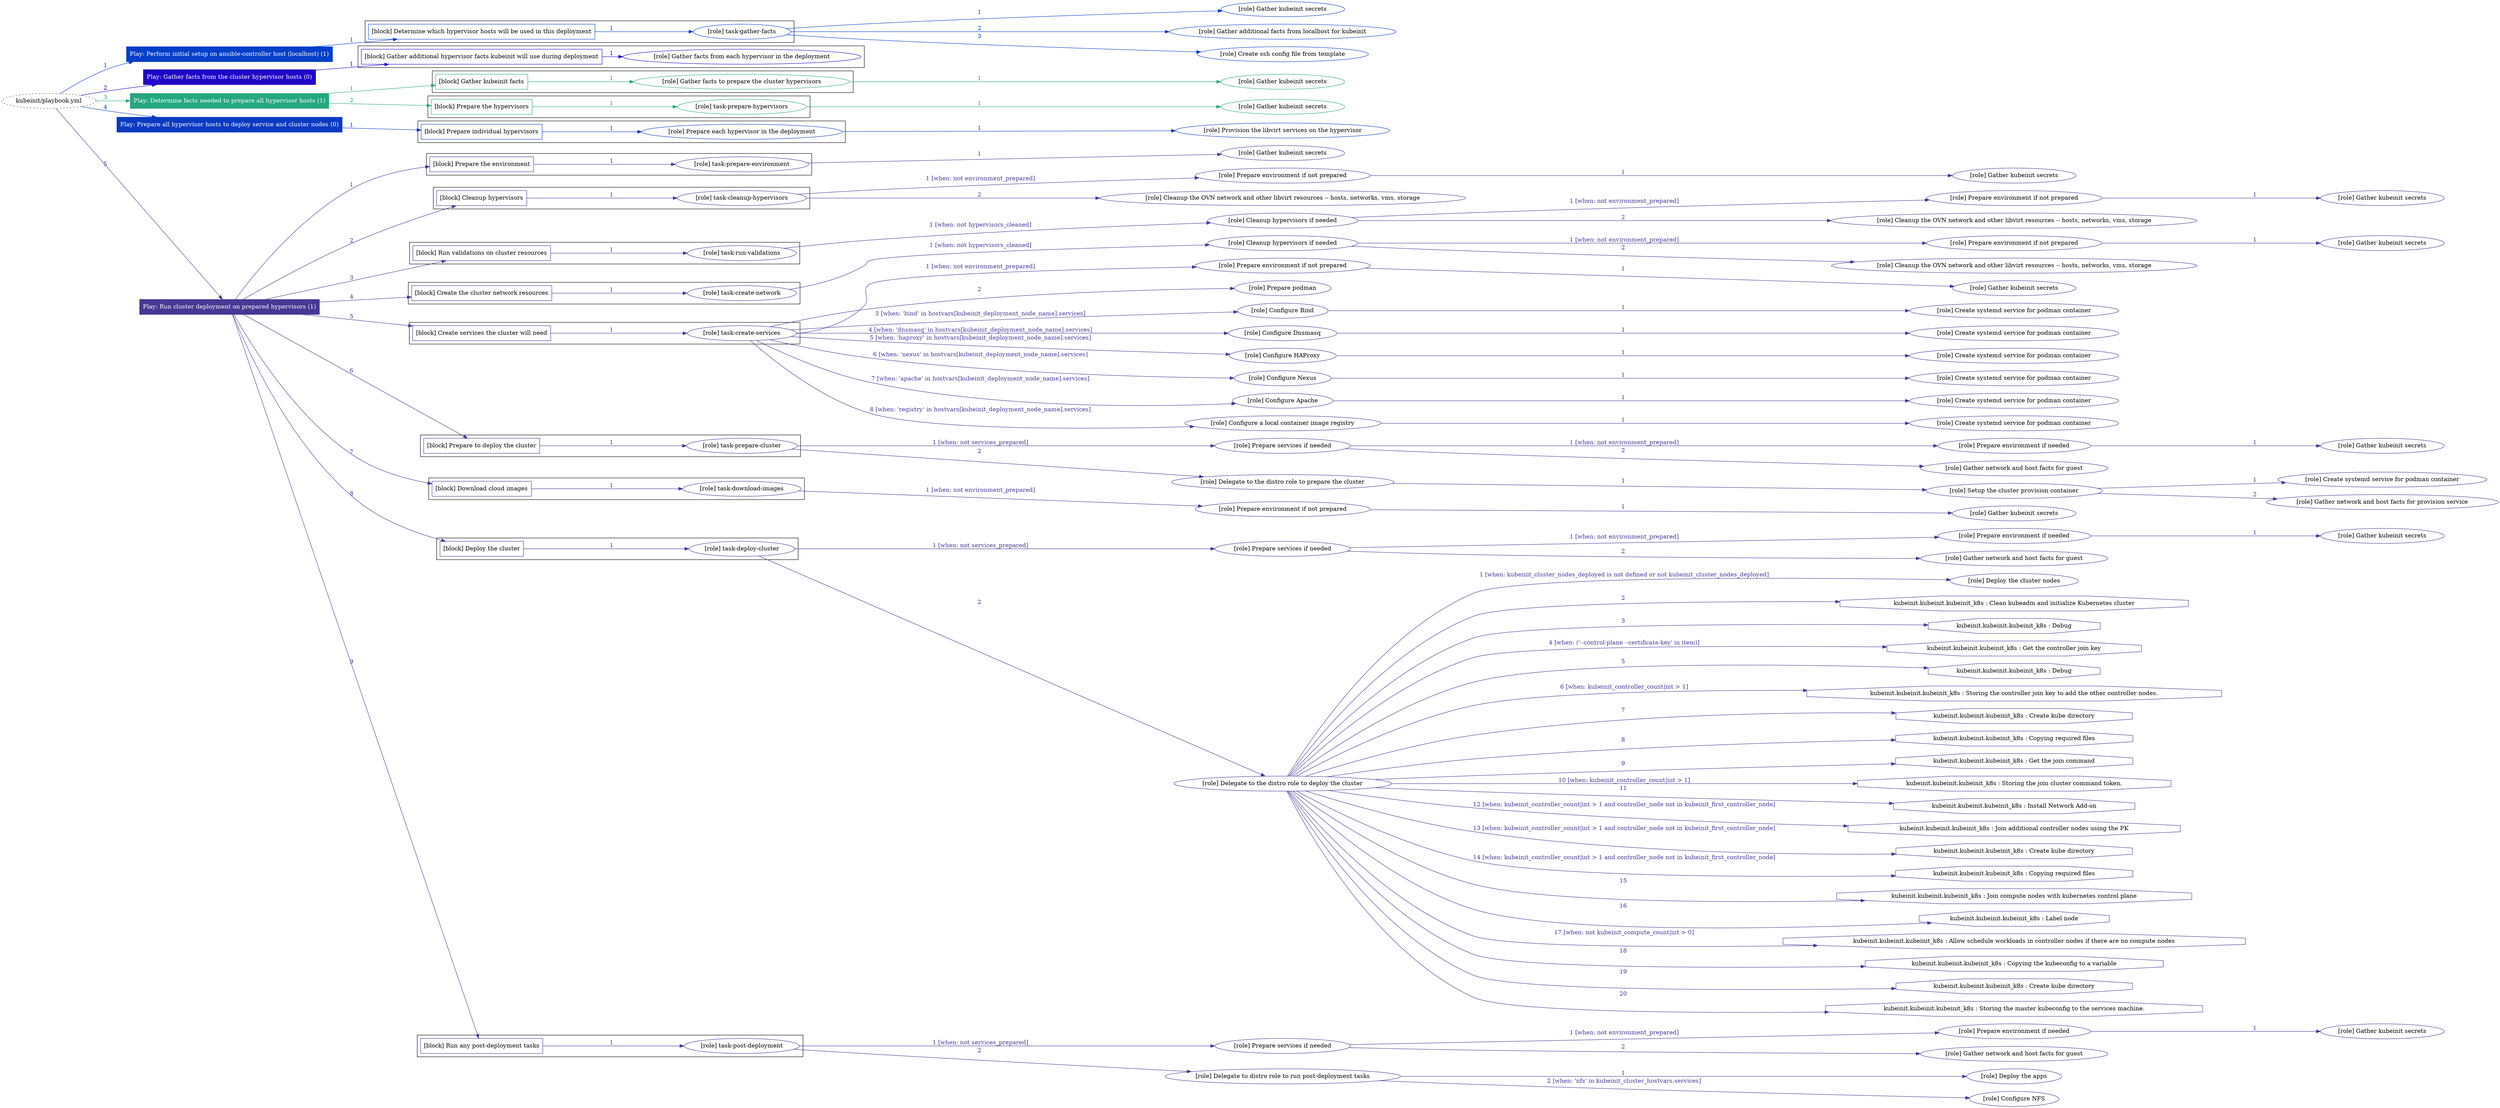 digraph {
	graph [concentrate=true ordering=in rankdir=LR ratio=fill]
	edge [esep=5 sep=10]
	"kubeinit/playbook.yml" [URL="/home/runner/work/kubeinit/kubeinit/kubeinit/playbook.yml" id=playbook_c1db45e7 style=dotted]
	play_a87fb5cf [label="Play: Perform initial setup on ansible-controller host (localhost) (1)" URL="/home/runner/work/kubeinit/kubeinit/kubeinit/playbook.yml" color="#033ec9" fontcolor="#ffffff" id=play_a87fb5cf shape=box style=filled tooltip=localhost]
	"kubeinit/playbook.yml" -> play_a87fb5cf [label="1 " color="#033ec9" fontcolor="#033ec9" id=edge_a6185d39 labeltooltip="1 " tooltip="1 "]
	subgraph "Gather kubeinit secrets" {
		role_87bdb677 [label="[role] Gather kubeinit secrets" URL="/home/runner/.ansible/collections/ansible_collections/kubeinit/kubeinit/roles/kubeinit_prepare/tasks/build_hypervisors_group.yml" color="#033ec9" id=role_87bdb677 tooltip="Gather kubeinit secrets"]
	}
	subgraph "Gather additional facts from localhost for kubeinit" {
		role_2703d6de [label="[role] Gather additional facts from localhost for kubeinit" URL="/home/runner/.ansible/collections/ansible_collections/kubeinit/kubeinit/roles/kubeinit_prepare/tasks/build_hypervisors_group.yml" color="#033ec9" id=role_2703d6de tooltip="Gather additional facts from localhost for kubeinit"]
	}
	subgraph "Create ssh config file from template" {
		role_210f8ee8 [label="[role] Create ssh config file from template" URL="/home/runner/.ansible/collections/ansible_collections/kubeinit/kubeinit/roles/kubeinit_prepare/tasks/build_hypervisors_group.yml" color="#033ec9" id=role_210f8ee8 tooltip="Create ssh config file from template"]
	}
	subgraph "task-gather-facts" {
		role_f357890b [label="[role] task-gather-facts" URL="/home/runner/work/kubeinit/kubeinit/kubeinit/playbook.yml" color="#033ec9" id=role_f357890b tooltip="task-gather-facts"]
		role_f357890b -> role_87bdb677 [label="1 " color="#033ec9" fontcolor="#033ec9" id=edge_02376840 labeltooltip="1 " tooltip="1 "]
		role_f357890b -> role_2703d6de [label="2 " color="#033ec9" fontcolor="#033ec9" id=edge_f94a021e labeltooltip="2 " tooltip="2 "]
		role_f357890b -> role_210f8ee8 [label="3 " color="#033ec9" fontcolor="#033ec9" id=edge_35a58dd9 labeltooltip="3 " tooltip="3 "]
	}
	subgraph "Play: Perform initial setup on ansible-controller host (localhost) (1)" {
		play_a87fb5cf -> block_2d068849 [label=1 color="#033ec9" fontcolor="#033ec9" id=edge_b43afd7b labeltooltip=1 tooltip=1]
		subgraph cluster_block_2d068849 {
			block_2d068849 [label="[block] Determine which hypervisor hosts will be used in this deployment" URL="/home/runner/work/kubeinit/kubeinit/kubeinit/playbook.yml" color="#033ec9" id=block_2d068849 labeltooltip="Determine which hypervisor hosts will be used in this deployment" shape=box tooltip="Determine which hypervisor hosts will be used in this deployment"]
			block_2d068849 -> role_f357890b [label="1 " color="#033ec9" fontcolor="#033ec9" id=edge_550908e9 labeltooltip="1 " tooltip="1 "]
		}
	}
	play_6f7b0774 [label="Play: Gather facts from the cluster hypervisor hosts (0)" URL="/home/runner/work/kubeinit/kubeinit/kubeinit/playbook.yml" color="#2004c8" fontcolor="#ffffff" id=play_6f7b0774 shape=box style=filled tooltip="Play: Gather facts from the cluster hypervisor hosts (0)"]
	"kubeinit/playbook.yml" -> play_6f7b0774 [label="2 " color="#2004c8" fontcolor="#2004c8" id=edge_2c324d37 labeltooltip="2 " tooltip="2 "]
	subgraph "Gather facts from each hypervisor in the deployment" {
		role_be376020 [label="[role] Gather facts from each hypervisor in the deployment" URL="/home/runner/work/kubeinit/kubeinit/kubeinit/playbook.yml" color="#2004c8" id=role_be376020 tooltip="Gather facts from each hypervisor in the deployment"]
	}
	subgraph "Play: Gather facts from the cluster hypervisor hosts (0)" {
		play_6f7b0774 -> block_8d70319f [label=1 color="#2004c8" fontcolor="#2004c8" id=edge_78c6f8e9 labeltooltip=1 tooltip=1]
		subgraph cluster_block_8d70319f {
			block_8d70319f [label="[block] Gather additional hypervisor facts kubeinit will use during deployment" URL="/home/runner/work/kubeinit/kubeinit/kubeinit/playbook.yml" color="#2004c8" id=block_8d70319f labeltooltip="Gather additional hypervisor facts kubeinit will use during deployment" shape=box tooltip="Gather additional hypervisor facts kubeinit will use during deployment"]
			block_8d70319f -> role_be376020 [label="1 " color="#2004c8" fontcolor="#2004c8" id=edge_8e757d24 labeltooltip="1 " tooltip="1 "]
		}
	}
	play_1123f98c [label="Play: Determine facts needed to prepare all hypervisor hosts (1)" URL="/home/runner/work/kubeinit/kubeinit/kubeinit/playbook.yml" color="#24a87d" fontcolor="#ffffff" id=play_1123f98c shape=box style=filled tooltip=localhost]
	"kubeinit/playbook.yml" -> play_1123f98c [label="3 " color="#24a87d" fontcolor="#24a87d" id=edge_80cd1e9d labeltooltip="3 " tooltip="3 "]
	subgraph "Gather kubeinit secrets" {
		role_f4c206ce [label="[role] Gather kubeinit secrets" URL="/home/runner/.ansible/collections/ansible_collections/kubeinit/kubeinit/roles/kubeinit_prepare/tasks/gather_kubeinit_facts.yml" color="#24a87d" id=role_f4c206ce tooltip="Gather kubeinit secrets"]
	}
	subgraph "Gather facts to prepare the cluster hypervisors" {
		role_36ac0b73 [label="[role] Gather facts to prepare the cluster hypervisors" URL="/home/runner/work/kubeinit/kubeinit/kubeinit/playbook.yml" color="#24a87d" id=role_36ac0b73 tooltip="Gather facts to prepare the cluster hypervisors"]
		role_36ac0b73 -> role_f4c206ce [label="1 " color="#24a87d" fontcolor="#24a87d" id=edge_2ec4d773 labeltooltip="1 " tooltip="1 "]
	}
	subgraph "Gather kubeinit secrets" {
		role_647d3b6f [label="[role] Gather kubeinit secrets" URL="/home/runner/.ansible/collections/ansible_collections/kubeinit/kubeinit/roles/kubeinit_prepare/tasks/gather_kubeinit_facts.yml" color="#24a87d" id=role_647d3b6f tooltip="Gather kubeinit secrets"]
	}
	subgraph "task-prepare-hypervisors" {
		role_c4466dad [label="[role] task-prepare-hypervisors" URL="/home/runner/work/kubeinit/kubeinit/kubeinit/playbook.yml" color="#24a87d" id=role_c4466dad tooltip="task-prepare-hypervisors"]
		role_c4466dad -> role_647d3b6f [label="1 " color="#24a87d" fontcolor="#24a87d" id=edge_453de480 labeltooltip="1 " tooltip="1 "]
	}
	subgraph "Play: Determine facts needed to prepare all hypervisor hosts (1)" {
		play_1123f98c -> block_828e2397 [label=1 color="#24a87d" fontcolor="#24a87d" id=edge_b977c5b7 labeltooltip=1 tooltip=1]
		subgraph cluster_block_828e2397 {
			block_828e2397 [label="[block] Gather kubeinit facts" URL="/home/runner/work/kubeinit/kubeinit/kubeinit/playbook.yml" color="#24a87d" id=block_828e2397 labeltooltip="Gather kubeinit facts" shape=box tooltip="Gather kubeinit facts"]
			block_828e2397 -> role_36ac0b73 [label="1 " color="#24a87d" fontcolor="#24a87d" id=edge_075d5387 labeltooltip="1 " tooltip="1 "]
		}
		play_1123f98c -> block_2416d4bb [label=2 color="#24a87d" fontcolor="#24a87d" id=edge_9fdb19b6 labeltooltip=2 tooltip=2]
		subgraph cluster_block_2416d4bb {
			block_2416d4bb [label="[block] Prepare the hypervisors" URL="/home/runner/work/kubeinit/kubeinit/kubeinit/playbook.yml" color="#24a87d" id=block_2416d4bb labeltooltip="Prepare the hypervisors" shape=box tooltip="Prepare the hypervisors"]
			block_2416d4bb -> role_c4466dad [label="1 " color="#24a87d" fontcolor="#24a87d" id=edge_5e629eed labeltooltip="1 " tooltip="1 "]
		}
	}
	play_77aa6750 [label="Play: Prepare all hypervisor hosts to deploy service and cluster nodes (0)" URL="/home/runner/work/kubeinit/kubeinit/kubeinit/playbook.yml" color="#0b3ac1" fontcolor="#ffffff" id=play_77aa6750 shape=box style=filled tooltip="Play: Prepare all hypervisor hosts to deploy service and cluster nodes (0)"]
	"kubeinit/playbook.yml" -> play_77aa6750 [label="4 " color="#0b3ac1" fontcolor="#0b3ac1" id=edge_a2af9e84 labeltooltip="4 " tooltip="4 "]
	subgraph "Provision the libvirt services on the hypervisor" {
		role_e1908fa6 [label="[role] Provision the libvirt services on the hypervisor" URL="/home/runner/.ansible/collections/ansible_collections/kubeinit/kubeinit/roles/kubeinit_prepare/tasks/prepare_hypervisor.yml" color="#0b3ac1" id=role_e1908fa6 tooltip="Provision the libvirt services on the hypervisor"]
	}
	subgraph "Prepare each hypervisor in the deployment" {
		role_6e8878a0 [label="[role] Prepare each hypervisor in the deployment" URL="/home/runner/work/kubeinit/kubeinit/kubeinit/playbook.yml" color="#0b3ac1" id=role_6e8878a0 tooltip="Prepare each hypervisor in the deployment"]
		role_6e8878a0 -> role_e1908fa6 [label="1 " color="#0b3ac1" fontcolor="#0b3ac1" id=edge_9e8aa399 labeltooltip="1 " tooltip="1 "]
	}
	subgraph "Play: Prepare all hypervisor hosts to deploy service and cluster nodes (0)" {
		play_77aa6750 -> block_4f745f2f [label=1 color="#0b3ac1" fontcolor="#0b3ac1" id=edge_1f781600 labeltooltip=1 tooltip=1]
		subgraph cluster_block_4f745f2f {
			block_4f745f2f [label="[block] Prepare individual hypervisors" URL="/home/runner/work/kubeinit/kubeinit/kubeinit/playbook.yml" color="#0b3ac1" id=block_4f745f2f labeltooltip="Prepare individual hypervisors" shape=box tooltip="Prepare individual hypervisors"]
			block_4f745f2f -> role_6e8878a0 [label="1 " color="#0b3ac1" fontcolor="#0b3ac1" id=edge_8ef2b322 labeltooltip="1 " tooltip="1 "]
		}
	}
	play_b4229fc4 [label="Play: Run cluster deployment on prepared hypervisors (1)" URL="/home/runner/work/kubeinit/kubeinit/kubeinit/playbook.yml" color="#463894" fontcolor="#ffffff" id=play_b4229fc4 shape=box style=filled tooltip=localhost]
	"kubeinit/playbook.yml" -> play_b4229fc4 [label="5 " color="#463894" fontcolor="#463894" id=edge_165e64b4 labeltooltip="5 " tooltip="5 "]
	subgraph "Gather kubeinit secrets" {
		role_42e3a10c [label="[role] Gather kubeinit secrets" URL="/home/runner/.ansible/collections/ansible_collections/kubeinit/kubeinit/roles/kubeinit_prepare/tasks/gather_kubeinit_facts.yml" color="#463894" id=role_42e3a10c tooltip="Gather kubeinit secrets"]
	}
	subgraph "task-prepare-environment" {
		role_83bd5d62 [label="[role] task-prepare-environment" URL="/home/runner/work/kubeinit/kubeinit/kubeinit/playbook.yml" color="#463894" id=role_83bd5d62 tooltip="task-prepare-environment"]
		role_83bd5d62 -> role_42e3a10c [label="1 " color="#463894" fontcolor="#463894" id=edge_3c646c30 labeltooltip="1 " tooltip="1 "]
	}
	subgraph "Gather kubeinit secrets" {
		role_14902146 [label="[role] Gather kubeinit secrets" URL="/home/runner/.ansible/collections/ansible_collections/kubeinit/kubeinit/roles/kubeinit_prepare/tasks/gather_kubeinit_facts.yml" color="#463894" id=role_14902146 tooltip="Gather kubeinit secrets"]
	}
	subgraph "Prepare environment if not prepared" {
		role_7a25ba59 [label="[role] Prepare environment if not prepared" URL="/home/runner/.ansible/collections/ansible_collections/kubeinit/kubeinit/roles/kubeinit_prepare/tasks/cleanup_hypervisors.yml" color="#463894" id=role_7a25ba59 tooltip="Prepare environment if not prepared"]
		role_7a25ba59 -> role_14902146 [label="1 " color="#463894" fontcolor="#463894" id=edge_71fc8360 labeltooltip="1 " tooltip="1 "]
	}
	subgraph "Cleanup the OVN network and other libvirt resources -- hosts, networks, vms, storage" {
		role_3b60cda5 [label="[role] Cleanup the OVN network and other libvirt resources -- hosts, networks, vms, storage" URL="/home/runner/.ansible/collections/ansible_collections/kubeinit/kubeinit/roles/kubeinit_prepare/tasks/cleanup_hypervisors.yml" color="#463894" id=role_3b60cda5 tooltip="Cleanup the OVN network and other libvirt resources -- hosts, networks, vms, storage"]
	}
	subgraph "task-cleanup-hypervisors" {
		role_d1fb2fa6 [label="[role] task-cleanup-hypervisors" URL="/home/runner/work/kubeinit/kubeinit/kubeinit/playbook.yml" color="#463894" id=role_d1fb2fa6 tooltip="task-cleanup-hypervisors"]
		role_d1fb2fa6 -> role_7a25ba59 [label="1 [when: not environment_prepared]" color="#463894" fontcolor="#463894" id=edge_de976543 labeltooltip="1 [when: not environment_prepared]" tooltip="1 [when: not environment_prepared]"]
		role_d1fb2fa6 -> role_3b60cda5 [label="2 " color="#463894" fontcolor="#463894" id=edge_5a058bed labeltooltip="2 " tooltip="2 "]
	}
	subgraph "Gather kubeinit secrets" {
		role_04dd0d33 [label="[role] Gather kubeinit secrets" URL="/home/runner/.ansible/collections/ansible_collections/kubeinit/kubeinit/roles/kubeinit_prepare/tasks/gather_kubeinit_facts.yml" color="#463894" id=role_04dd0d33 tooltip="Gather kubeinit secrets"]
	}
	subgraph "Prepare environment if not prepared" {
		role_2c83cb84 [label="[role] Prepare environment if not prepared" URL="/home/runner/.ansible/collections/ansible_collections/kubeinit/kubeinit/roles/kubeinit_prepare/tasks/cleanup_hypervisors.yml" color="#463894" id=role_2c83cb84 tooltip="Prepare environment if not prepared"]
		role_2c83cb84 -> role_04dd0d33 [label="1 " color="#463894" fontcolor="#463894" id=edge_6e591994 labeltooltip="1 " tooltip="1 "]
	}
	subgraph "Cleanup the OVN network and other libvirt resources -- hosts, networks, vms, storage" {
		role_401698b7 [label="[role] Cleanup the OVN network and other libvirt resources -- hosts, networks, vms, storage" URL="/home/runner/.ansible/collections/ansible_collections/kubeinit/kubeinit/roles/kubeinit_prepare/tasks/cleanup_hypervisors.yml" color="#463894" id=role_401698b7 tooltip="Cleanup the OVN network and other libvirt resources -- hosts, networks, vms, storage"]
	}
	subgraph "Cleanup hypervisors if needed" {
		role_c4b17b43 [label="[role] Cleanup hypervisors if needed" URL="/home/runner/.ansible/collections/ansible_collections/kubeinit/kubeinit/roles/kubeinit_validations/tasks/main.yml" color="#463894" id=role_c4b17b43 tooltip="Cleanup hypervisors if needed"]
		role_c4b17b43 -> role_2c83cb84 [label="1 [when: not environment_prepared]" color="#463894" fontcolor="#463894" id=edge_f2d463cf labeltooltip="1 [when: not environment_prepared]" tooltip="1 [when: not environment_prepared]"]
		role_c4b17b43 -> role_401698b7 [label="2 " color="#463894" fontcolor="#463894" id=edge_efa38ccf labeltooltip="2 " tooltip="2 "]
	}
	subgraph "task-run-validations" {
		role_20221033 [label="[role] task-run-validations" URL="/home/runner/work/kubeinit/kubeinit/kubeinit/playbook.yml" color="#463894" id=role_20221033 tooltip="task-run-validations"]
		role_20221033 -> role_c4b17b43 [label="1 [when: not hypervisors_cleaned]" color="#463894" fontcolor="#463894" id=edge_20798555 labeltooltip="1 [when: not hypervisors_cleaned]" tooltip="1 [when: not hypervisors_cleaned]"]
	}
	subgraph "Gather kubeinit secrets" {
		role_63db3405 [label="[role] Gather kubeinit secrets" URL="/home/runner/.ansible/collections/ansible_collections/kubeinit/kubeinit/roles/kubeinit_prepare/tasks/gather_kubeinit_facts.yml" color="#463894" id=role_63db3405 tooltip="Gather kubeinit secrets"]
	}
	subgraph "Prepare environment if not prepared" {
		role_5ccb8afc [label="[role] Prepare environment if not prepared" URL="/home/runner/.ansible/collections/ansible_collections/kubeinit/kubeinit/roles/kubeinit_prepare/tasks/cleanup_hypervisors.yml" color="#463894" id=role_5ccb8afc tooltip="Prepare environment if not prepared"]
		role_5ccb8afc -> role_63db3405 [label="1 " color="#463894" fontcolor="#463894" id=edge_6feba162 labeltooltip="1 " tooltip="1 "]
	}
	subgraph "Cleanup the OVN network and other libvirt resources -- hosts, networks, vms, storage" {
		role_fad5295f [label="[role] Cleanup the OVN network and other libvirt resources -- hosts, networks, vms, storage" URL="/home/runner/.ansible/collections/ansible_collections/kubeinit/kubeinit/roles/kubeinit_prepare/tasks/cleanup_hypervisors.yml" color="#463894" id=role_fad5295f tooltip="Cleanup the OVN network and other libvirt resources -- hosts, networks, vms, storage"]
	}
	subgraph "Cleanup hypervisors if needed" {
		role_0d9072fe [label="[role] Cleanup hypervisors if needed" URL="/home/runner/.ansible/collections/ansible_collections/kubeinit/kubeinit/roles/kubeinit_libvirt/tasks/create_network.yml" color="#463894" id=role_0d9072fe tooltip="Cleanup hypervisors if needed"]
		role_0d9072fe -> role_5ccb8afc [label="1 [when: not environment_prepared]" color="#463894" fontcolor="#463894" id=edge_b79e3c49 labeltooltip="1 [when: not environment_prepared]" tooltip="1 [when: not environment_prepared]"]
		role_0d9072fe -> role_fad5295f [label="2 " color="#463894" fontcolor="#463894" id=edge_49bb7121 labeltooltip="2 " tooltip="2 "]
	}
	subgraph "task-create-network" {
		role_72e27db1 [label="[role] task-create-network" URL="/home/runner/work/kubeinit/kubeinit/kubeinit/playbook.yml" color="#463894" id=role_72e27db1 tooltip="task-create-network"]
		role_72e27db1 -> role_0d9072fe [label="1 [when: not hypervisors_cleaned]" color="#463894" fontcolor="#463894" id=edge_b6306ff9 labeltooltip="1 [when: not hypervisors_cleaned]" tooltip="1 [when: not hypervisors_cleaned]"]
	}
	subgraph "Gather kubeinit secrets" {
		role_29bfc962 [label="[role] Gather kubeinit secrets" URL="/home/runner/.ansible/collections/ansible_collections/kubeinit/kubeinit/roles/kubeinit_prepare/tasks/gather_kubeinit_facts.yml" color="#463894" id=role_29bfc962 tooltip="Gather kubeinit secrets"]
	}
	subgraph "Prepare environment if not prepared" {
		role_1da0fc01 [label="[role] Prepare environment if not prepared" URL="/home/runner/.ansible/collections/ansible_collections/kubeinit/kubeinit/roles/kubeinit_services/tasks/main.yml" color="#463894" id=role_1da0fc01 tooltip="Prepare environment if not prepared"]
		role_1da0fc01 -> role_29bfc962 [label="1 " color="#463894" fontcolor="#463894" id=edge_806b5fd3 labeltooltip="1 " tooltip="1 "]
	}
	subgraph "Prepare podman" {
		role_a6a155e9 [label="[role] Prepare podman" URL="/home/runner/.ansible/collections/ansible_collections/kubeinit/kubeinit/roles/kubeinit_services/tasks/00_create_service_pod.yml" color="#463894" id=role_a6a155e9 tooltip="Prepare podman"]
	}
	subgraph "Create systemd service for podman container" {
		role_682f226f [label="[role] Create systemd service for podman container" URL="/home/runner/.ansible/collections/ansible_collections/kubeinit/kubeinit/roles/kubeinit_bind/tasks/main.yml" color="#463894" id=role_682f226f tooltip="Create systemd service for podman container"]
	}
	subgraph "Configure Bind" {
		role_82613422 [label="[role] Configure Bind" URL="/home/runner/.ansible/collections/ansible_collections/kubeinit/kubeinit/roles/kubeinit_services/tasks/start_services_containers.yml" color="#463894" id=role_82613422 tooltip="Configure Bind"]
		role_82613422 -> role_682f226f [label="1 " color="#463894" fontcolor="#463894" id=edge_279c9102 labeltooltip="1 " tooltip="1 "]
	}
	subgraph "Create systemd service for podman container" {
		role_2768bbdb [label="[role] Create systemd service for podman container" URL="/home/runner/.ansible/collections/ansible_collections/kubeinit/kubeinit/roles/kubeinit_dnsmasq/tasks/main.yml" color="#463894" id=role_2768bbdb tooltip="Create systemd service for podman container"]
	}
	subgraph "Configure Dnsmasq" {
		role_aa0881a5 [label="[role] Configure Dnsmasq" URL="/home/runner/.ansible/collections/ansible_collections/kubeinit/kubeinit/roles/kubeinit_services/tasks/start_services_containers.yml" color="#463894" id=role_aa0881a5 tooltip="Configure Dnsmasq"]
		role_aa0881a5 -> role_2768bbdb [label="1 " color="#463894" fontcolor="#463894" id=edge_3edee13b labeltooltip="1 " tooltip="1 "]
	}
	subgraph "Create systemd service for podman container" {
		role_550f0768 [label="[role] Create systemd service for podman container" URL="/home/runner/.ansible/collections/ansible_collections/kubeinit/kubeinit/roles/kubeinit_haproxy/tasks/main.yml" color="#463894" id=role_550f0768 tooltip="Create systemd service for podman container"]
	}
	subgraph "Configure HAProxy" {
		role_4500777a [label="[role] Configure HAProxy" URL="/home/runner/.ansible/collections/ansible_collections/kubeinit/kubeinit/roles/kubeinit_services/tasks/start_services_containers.yml" color="#463894" id=role_4500777a tooltip="Configure HAProxy"]
		role_4500777a -> role_550f0768 [label="1 " color="#463894" fontcolor="#463894" id=edge_89c61e24 labeltooltip="1 " tooltip="1 "]
	}
	subgraph "Create systemd service for podman container" {
		role_d40ccf30 [label="[role] Create systemd service for podman container" URL="/home/runner/.ansible/collections/ansible_collections/kubeinit/kubeinit/roles/kubeinit_nexus/tasks/main.yml" color="#463894" id=role_d40ccf30 tooltip="Create systemd service for podman container"]
	}
	subgraph "Configure Nexus" {
		role_f56d34f9 [label="[role] Configure Nexus" URL="/home/runner/.ansible/collections/ansible_collections/kubeinit/kubeinit/roles/kubeinit_services/tasks/start_services_containers.yml" color="#463894" id=role_f56d34f9 tooltip="Configure Nexus"]
		role_f56d34f9 -> role_d40ccf30 [label="1 " color="#463894" fontcolor="#463894" id=edge_05197abb labeltooltip="1 " tooltip="1 "]
	}
	subgraph "Create systemd service for podman container" {
		role_7364a507 [label="[role] Create systemd service for podman container" URL="/home/runner/.ansible/collections/ansible_collections/kubeinit/kubeinit/roles/kubeinit_apache/tasks/main.yml" color="#463894" id=role_7364a507 tooltip="Create systemd service for podman container"]
	}
	subgraph "Configure Apache" {
		role_01848d57 [label="[role] Configure Apache" URL="/home/runner/.ansible/collections/ansible_collections/kubeinit/kubeinit/roles/kubeinit_services/tasks/start_services_containers.yml" color="#463894" id=role_01848d57 tooltip="Configure Apache"]
		role_01848d57 -> role_7364a507 [label="1 " color="#463894" fontcolor="#463894" id=edge_fcc960e2 labeltooltip="1 " tooltip="1 "]
	}
	subgraph "Create systemd service for podman container" {
		role_3ce42c89 [label="[role] Create systemd service for podman container" URL="/home/runner/.ansible/collections/ansible_collections/kubeinit/kubeinit/roles/kubeinit_registry/tasks/main.yml" color="#463894" id=role_3ce42c89 tooltip="Create systemd service for podman container"]
	}
	subgraph "Configure a local container image registry" {
		role_4fa9013f [label="[role] Configure a local container image registry" URL="/home/runner/.ansible/collections/ansible_collections/kubeinit/kubeinit/roles/kubeinit_services/tasks/start_services_containers.yml" color="#463894" id=role_4fa9013f tooltip="Configure a local container image registry"]
		role_4fa9013f -> role_3ce42c89 [label="1 " color="#463894" fontcolor="#463894" id=edge_6bb45ae6 labeltooltip="1 " tooltip="1 "]
	}
	subgraph "task-create-services" {
		role_80c564ba [label="[role] task-create-services" URL="/home/runner/work/kubeinit/kubeinit/kubeinit/playbook.yml" color="#463894" id=role_80c564ba tooltip="task-create-services"]
		role_80c564ba -> role_1da0fc01 [label="1 [when: not environment_prepared]" color="#463894" fontcolor="#463894" id=edge_d2bdab00 labeltooltip="1 [when: not environment_prepared]" tooltip="1 [when: not environment_prepared]"]
		role_80c564ba -> role_a6a155e9 [label="2 " color="#463894" fontcolor="#463894" id=edge_2d0711d9 labeltooltip="2 " tooltip="2 "]
		role_80c564ba -> role_82613422 [label="3 [when: 'bind' in hostvars[kubeinit_deployment_node_name].services]" color="#463894" fontcolor="#463894" id=edge_1986ee7f labeltooltip="3 [when: 'bind' in hostvars[kubeinit_deployment_node_name].services]" tooltip="3 [when: 'bind' in hostvars[kubeinit_deployment_node_name].services]"]
		role_80c564ba -> role_aa0881a5 [label="4 [when: 'dnsmasq' in hostvars[kubeinit_deployment_node_name].services]" color="#463894" fontcolor="#463894" id=edge_16f018e2 labeltooltip="4 [when: 'dnsmasq' in hostvars[kubeinit_deployment_node_name].services]" tooltip="4 [when: 'dnsmasq' in hostvars[kubeinit_deployment_node_name].services]"]
		role_80c564ba -> role_4500777a [label="5 [when: 'haproxy' in hostvars[kubeinit_deployment_node_name].services]" color="#463894" fontcolor="#463894" id=edge_ea538c22 labeltooltip="5 [when: 'haproxy' in hostvars[kubeinit_deployment_node_name].services]" tooltip="5 [when: 'haproxy' in hostvars[kubeinit_deployment_node_name].services]"]
		role_80c564ba -> role_f56d34f9 [label="6 [when: 'nexus' in hostvars[kubeinit_deployment_node_name].services]" color="#463894" fontcolor="#463894" id=edge_43af80a8 labeltooltip="6 [when: 'nexus' in hostvars[kubeinit_deployment_node_name].services]" tooltip="6 [when: 'nexus' in hostvars[kubeinit_deployment_node_name].services]"]
		role_80c564ba -> role_01848d57 [label="7 [when: 'apache' in hostvars[kubeinit_deployment_node_name].services]" color="#463894" fontcolor="#463894" id=edge_4625fafb labeltooltip="7 [when: 'apache' in hostvars[kubeinit_deployment_node_name].services]" tooltip="7 [when: 'apache' in hostvars[kubeinit_deployment_node_name].services]"]
		role_80c564ba -> role_4fa9013f [label="8 [when: 'registry' in hostvars[kubeinit_deployment_node_name].services]" color="#463894" fontcolor="#463894" id=edge_3359c90c labeltooltip="8 [when: 'registry' in hostvars[kubeinit_deployment_node_name].services]" tooltip="8 [when: 'registry' in hostvars[kubeinit_deployment_node_name].services]"]
	}
	subgraph "Gather kubeinit secrets" {
		role_b6c198f4 [label="[role] Gather kubeinit secrets" URL="/home/runner/.ansible/collections/ansible_collections/kubeinit/kubeinit/roles/kubeinit_prepare/tasks/gather_kubeinit_facts.yml" color="#463894" id=role_b6c198f4 tooltip="Gather kubeinit secrets"]
	}
	subgraph "Prepare environment if needed" {
		role_64293ddc [label="[role] Prepare environment if needed" URL="/home/runner/.ansible/collections/ansible_collections/kubeinit/kubeinit/roles/kubeinit_services/tasks/prepare_services.yml" color="#463894" id=role_64293ddc tooltip="Prepare environment if needed"]
		role_64293ddc -> role_b6c198f4 [label="1 " color="#463894" fontcolor="#463894" id=edge_cfdf258a labeltooltip="1 " tooltip="1 "]
	}
	subgraph "Gather network and host facts for guest" {
		role_c0600a58 [label="[role] Gather network and host facts for guest" URL="/home/runner/.ansible/collections/ansible_collections/kubeinit/kubeinit/roles/kubeinit_services/tasks/prepare_services.yml" color="#463894" id=role_c0600a58 tooltip="Gather network and host facts for guest"]
	}
	subgraph "Prepare services if needed" {
		role_d513aba4 [label="[role] Prepare services if needed" URL="/home/runner/.ansible/collections/ansible_collections/kubeinit/kubeinit/roles/kubeinit_prepare/tasks/prepare_cluster.yml" color="#463894" id=role_d513aba4 tooltip="Prepare services if needed"]
		role_d513aba4 -> role_64293ddc [label="1 [when: not environment_prepared]" color="#463894" fontcolor="#463894" id=edge_6d3bf59c labeltooltip="1 [when: not environment_prepared]" tooltip="1 [when: not environment_prepared]"]
		role_d513aba4 -> role_c0600a58 [label="2 " color="#463894" fontcolor="#463894" id=edge_cb8acdf9 labeltooltip="2 " tooltip="2 "]
	}
	subgraph "Create systemd service for podman container" {
		role_0c1d36a1 [label="[role] Create systemd service for podman container" URL="/home/runner/.ansible/collections/ansible_collections/kubeinit/kubeinit/roles/kubeinit_services/tasks/create_provision_container.yml" color="#463894" id=role_0c1d36a1 tooltip="Create systemd service for podman container"]
	}
	subgraph "Gather network and host facts for provision service" {
		role_d0fa9bc4 [label="[role] Gather network and host facts for provision service" URL="/home/runner/.ansible/collections/ansible_collections/kubeinit/kubeinit/roles/kubeinit_services/tasks/create_provision_container.yml" color="#463894" id=role_d0fa9bc4 tooltip="Gather network and host facts for provision service"]
	}
	subgraph "Setup the cluster provision container" {
		role_b9220a9d [label="[role] Setup the cluster provision container" URL="/home/runner/.ansible/collections/ansible_collections/kubeinit/kubeinit/roles/kubeinit_k8s/tasks/prepare_cluster.yml" color="#463894" id=role_b9220a9d tooltip="Setup the cluster provision container"]
		role_b9220a9d -> role_0c1d36a1 [label="1 " color="#463894" fontcolor="#463894" id=edge_4d2d02ec labeltooltip="1 " tooltip="1 "]
		role_b9220a9d -> role_d0fa9bc4 [label="2 " color="#463894" fontcolor="#463894" id=edge_da4703d9 labeltooltip="2 " tooltip="2 "]
	}
	subgraph "Delegate to the distro role to prepare the cluster" {
		role_da1fae7f [label="[role] Delegate to the distro role to prepare the cluster" URL="/home/runner/.ansible/collections/ansible_collections/kubeinit/kubeinit/roles/kubeinit_prepare/tasks/prepare_cluster.yml" color="#463894" id=role_da1fae7f tooltip="Delegate to the distro role to prepare the cluster"]
		role_da1fae7f -> role_b9220a9d [label="1 " color="#463894" fontcolor="#463894" id=edge_dccf4a6f labeltooltip="1 " tooltip="1 "]
	}
	subgraph "task-prepare-cluster" {
		role_e67900b1 [label="[role] task-prepare-cluster" URL="/home/runner/work/kubeinit/kubeinit/kubeinit/playbook.yml" color="#463894" id=role_e67900b1 tooltip="task-prepare-cluster"]
		role_e67900b1 -> role_d513aba4 [label="1 [when: not services_prepared]" color="#463894" fontcolor="#463894" id=edge_96165382 labeltooltip="1 [when: not services_prepared]" tooltip="1 [when: not services_prepared]"]
		role_e67900b1 -> role_da1fae7f [label="2 " color="#463894" fontcolor="#463894" id=edge_74a3624b labeltooltip="2 " tooltip="2 "]
	}
	subgraph "Gather kubeinit secrets" {
		role_66573b28 [label="[role] Gather kubeinit secrets" URL="/home/runner/.ansible/collections/ansible_collections/kubeinit/kubeinit/roles/kubeinit_prepare/tasks/gather_kubeinit_facts.yml" color="#463894" id=role_66573b28 tooltip="Gather kubeinit secrets"]
	}
	subgraph "Prepare environment if not prepared" {
		role_012b212c [label="[role] Prepare environment if not prepared" URL="/home/runner/.ansible/collections/ansible_collections/kubeinit/kubeinit/roles/kubeinit_libvirt/tasks/download_cloud_images.yml" color="#463894" id=role_012b212c tooltip="Prepare environment if not prepared"]
		role_012b212c -> role_66573b28 [label="1 " color="#463894" fontcolor="#463894" id=edge_e2a5d042 labeltooltip="1 " tooltip="1 "]
	}
	subgraph "task-download-images" {
		role_91ce3823 [label="[role] task-download-images" URL="/home/runner/work/kubeinit/kubeinit/kubeinit/playbook.yml" color="#463894" id=role_91ce3823 tooltip="task-download-images"]
		role_91ce3823 -> role_012b212c [label="1 [when: not environment_prepared]" color="#463894" fontcolor="#463894" id=edge_7220b6bd labeltooltip="1 [when: not environment_prepared]" tooltip="1 [when: not environment_prepared]"]
	}
	subgraph "Gather kubeinit secrets" {
		role_6e9e1933 [label="[role] Gather kubeinit secrets" URL="/home/runner/.ansible/collections/ansible_collections/kubeinit/kubeinit/roles/kubeinit_prepare/tasks/gather_kubeinit_facts.yml" color="#463894" id=role_6e9e1933 tooltip="Gather kubeinit secrets"]
	}
	subgraph "Prepare environment if needed" {
		role_3e702a2b [label="[role] Prepare environment if needed" URL="/home/runner/.ansible/collections/ansible_collections/kubeinit/kubeinit/roles/kubeinit_services/tasks/prepare_services.yml" color="#463894" id=role_3e702a2b tooltip="Prepare environment if needed"]
		role_3e702a2b -> role_6e9e1933 [label="1 " color="#463894" fontcolor="#463894" id=edge_6da0327b labeltooltip="1 " tooltip="1 "]
	}
	subgraph "Gather network and host facts for guest" {
		role_d252d9d8 [label="[role] Gather network and host facts for guest" URL="/home/runner/.ansible/collections/ansible_collections/kubeinit/kubeinit/roles/kubeinit_services/tasks/prepare_services.yml" color="#463894" id=role_d252d9d8 tooltip="Gather network and host facts for guest"]
	}
	subgraph "Prepare services if needed" {
		role_c6ffdda8 [label="[role] Prepare services if needed" URL="/home/runner/.ansible/collections/ansible_collections/kubeinit/kubeinit/roles/kubeinit_prepare/tasks/deploy_cluster.yml" color="#463894" id=role_c6ffdda8 tooltip="Prepare services if needed"]
		role_c6ffdda8 -> role_3e702a2b [label="1 [when: not environment_prepared]" color="#463894" fontcolor="#463894" id=edge_51b9900c labeltooltip="1 [when: not environment_prepared]" tooltip="1 [when: not environment_prepared]"]
		role_c6ffdda8 -> role_d252d9d8 [label="2 " color="#463894" fontcolor="#463894" id=edge_ed95bb9b labeltooltip="2 " tooltip="2 "]
	}
	subgraph "Deploy the cluster nodes" {
		role_7295a605 [label="[role] Deploy the cluster nodes" URL="/home/runner/.ansible/collections/ansible_collections/kubeinit/kubeinit/roles/kubeinit_k8s/tasks/main.yml" color="#463894" id=role_7295a605 tooltip="Deploy the cluster nodes"]
	}
	subgraph "Delegate to the distro role to deploy the cluster" {
		role_14523a61 [label="[role] Delegate to the distro role to deploy the cluster" URL="/home/runner/.ansible/collections/ansible_collections/kubeinit/kubeinit/roles/kubeinit_prepare/tasks/deploy_cluster.yml" color="#463894" id=role_14523a61 tooltip="Delegate to the distro role to deploy the cluster"]
		role_14523a61 -> role_7295a605 [label="1 [when: kubeinit_cluster_nodes_deployed is not defined or not kubeinit_cluster_nodes_deployed]" color="#463894" fontcolor="#463894" id=edge_98f02b81 labeltooltip="1 [when: kubeinit_cluster_nodes_deployed is not defined or not kubeinit_cluster_nodes_deployed]" tooltip="1 [when: kubeinit_cluster_nodes_deployed is not defined or not kubeinit_cluster_nodes_deployed]"]
		task_b52eadef [label="kubeinit.kubeinit.kubeinit_k8s : Clean kubeadm and initialize Kubernetes cluster" URL="/home/runner/.ansible/collections/ansible_collections/kubeinit/kubeinit/roles/kubeinit_k8s/tasks/main.yml" color="#463894" id=task_b52eadef shape=octagon tooltip="kubeinit.kubeinit.kubeinit_k8s : Clean kubeadm and initialize Kubernetes cluster"]
		role_14523a61 -> task_b52eadef [label="2 " color="#463894" fontcolor="#463894" id=edge_8c6de20d labeltooltip="2 " tooltip="2 "]
		task_489288e7 [label="kubeinit.kubeinit.kubeinit_k8s : Debug" URL="/home/runner/.ansible/collections/ansible_collections/kubeinit/kubeinit/roles/kubeinit_k8s/tasks/main.yml" color="#463894" id=task_489288e7 shape=octagon tooltip="kubeinit.kubeinit.kubeinit_k8s : Debug"]
		role_14523a61 -> task_489288e7 [label="3 " color="#463894" fontcolor="#463894" id=edge_1beff23a labeltooltip="3 " tooltip="3 "]
		task_a054351b [label="kubeinit.kubeinit.kubeinit_k8s : Get the controller join key" URL="/home/runner/.ansible/collections/ansible_collections/kubeinit/kubeinit/roles/kubeinit_k8s/tasks/main.yml" color="#463894" id=task_a054351b shape=octagon tooltip="kubeinit.kubeinit.kubeinit_k8s : Get the controller join key"]
		role_14523a61 -> task_a054351b [label="4 [when: ('--control-plane --certificate-key' in item)]" color="#463894" fontcolor="#463894" id=edge_dc43933b labeltooltip="4 [when: ('--control-plane --certificate-key' in item)]" tooltip="4 [when: ('--control-plane --certificate-key' in item)]"]
		task_82e1d8f8 [label="kubeinit.kubeinit.kubeinit_k8s : Debug" URL="/home/runner/.ansible/collections/ansible_collections/kubeinit/kubeinit/roles/kubeinit_k8s/tasks/main.yml" color="#463894" id=task_82e1d8f8 shape=octagon tooltip="kubeinit.kubeinit.kubeinit_k8s : Debug"]
		role_14523a61 -> task_82e1d8f8 [label="5 " color="#463894" fontcolor="#463894" id=edge_1cbfef60 labeltooltip="5 " tooltip="5 "]
		task_abcc5d63 [label="kubeinit.kubeinit.kubeinit_k8s : Storing the controller join key to add the other controller nodes." URL="/home/runner/.ansible/collections/ansible_collections/kubeinit/kubeinit/roles/kubeinit_k8s/tasks/main.yml" color="#463894" id=task_abcc5d63 shape=octagon tooltip="kubeinit.kubeinit.kubeinit_k8s : Storing the controller join key to add the other controller nodes."]
		role_14523a61 -> task_abcc5d63 [label="6 [when: kubeinit_controller_count|int > 1]" color="#463894" fontcolor="#463894" id=edge_35c5d80b labeltooltip="6 [when: kubeinit_controller_count|int > 1]" tooltip="6 [when: kubeinit_controller_count|int > 1]"]
		task_7acdcd26 [label="kubeinit.kubeinit.kubeinit_k8s : Create kube directory" URL="/home/runner/.ansible/collections/ansible_collections/kubeinit/kubeinit/roles/kubeinit_k8s/tasks/main.yml" color="#463894" id=task_7acdcd26 shape=octagon tooltip="kubeinit.kubeinit.kubeinit_k8s : Create kube directory"]
		role_14523a61 -> task_7acdcd26 [label="7 " color="#463894" fontcolor="#463894" id=edge_c7f40f02 labeltooltip="7 " tooltip="7 "]
		task_7885d50b [label="kubeinit.kubeinit.kubeinit_k8s : Copying required files" URL="/home/runner/.ansible/collections/ansible_collections/kubeinit/kubeinit/roles/kubeinit_k8s/tasks/main.yml" color="#463894" id=task_7885d50b shape=octagon tooltip="kubeinit.kubeinit.kubeinit_k8s : Copying required files"]
		role_14523a61 -> task_7885d50b [label="8 " color="#463894" fontcolor="#463894" id=edge_11139848 labeltooltip="8 " tooltip="8 "]
		task_d18c601a [label="kubeinit.kubeinit.kubeinit_k8s : Get the join command" URL="/home/runner/.ansible/collections/ansible_collections/kubeinit/kubeinit/roles/kubeinit_k8s/tasks/main.yml" color="#463894" id=task_d18c601a shape=octagon tooltip="kubeinit.kubeinit.kubeinit_k8s : Get the join command"]
		role_14523a61 -> task_d18c601a [label="9 " color="#463894" fontcolor="#463894" id=edge_c943f241 labeltooltip="9 " tooltip="9 "]
		task_6d540df9 [label="kubeinit.kubeinit.kubeinit_k8s : Storing the join cluster command token." URL="/home/runner/.ansible/collections/ansible_collections/kubeinit/kubeinit/roles/kubeinit_k8s/tasks/main.yml" color="#463894" id=task_6d540df9 shape=octagon tooltip="kubeinit.kubeinit.kubeinit_k8s : Storing the join cluster command token."]
		role_14523a61 -> task_6d540df9 [label="10 [when: kubeinit_controller_count|int > 1]" color="#463894" fontcolor="#463894" id=edge_86f28659 labeltooltip="10 [when: kubeinit_controller_count|int > 1]" tooltip="10 [when: kubeinit_controller_count|int > 1]"]
		task_59835627 [label="kubeinit.kubeinit.kubeinit_k8s : Install Network Add-on" URL="/home/runner/.ansible/collections/ansible_collections/kubeinit/kubeinit/roles/kubeinit_k8s/tasks/main.yml" color="#463894" id=task_59835627 shape=octagon tooltip="kubeinit.kubeinit.kubeinit_k8s : Install Network Add-on"]
		role_14523a61 -> task_59835627 [label="11 " color="#463894" fontcolor="#463894" id=edge_3d55bb5d labeltooltip="11 " tooltip="11 "]
		task_333defaf [label="kubeinit.kubeinit.kubeinit_k8s : Join additional controller nodes using the PK" URL="/home/runner/.ansible/collections/ansible_collections/kubeinit/kubeinit/roles/kubeinit_k8s/tasks/main.yml" color="#463894" id=task_333defaf shape=octagon tooltip="kubeinit.kubeinit.kubeinit_k8s : Join additional controller nodes using the PK"]
		role_14523a61 -> task_333defaf [label="12 [when: kubeinit_controller_count|int > 1 and controller_node not in kubeinit_first_controller_node]" color="#463894" fontcolor="#463894" id=edge_5d1030ee labeltooltip="12 [when: kubeinit_controller_count|int > 1 and controller_node not in kubeinit_first_controller_node]" tooltip="12 [when: kubeinit_controller_count|int > 1 and controller_node not in kubeinit_first_controller_node]"]
		task_6f4441ac [label="kubeinit.kubeinit.kubeinit_k8s : Create kube directory" URL="/home/runner/.ansible/collections/ansible_collections/kubeinit/kubeinit/roles/kubeinit_k8s/tasks/main.yml" color="#463894" id=task_6f4441ac shape=octagon tooltip="kubeinit.kubeinit.kubeinit_k8s : Create kube directory"]
		role_14523a61 -> task_6f4441ac [label="13 [when: kubeinit_controller_count|int > 1 and controller_node not in kubeinit_first_controller_node]" color="#463894" fontcolor="#463894" id=edge_05b938cc labeltooltip="13 [when: kubeinit_controller_count|int > 1 and controller_node not in kubeinit_first_controller_node]" tooltip="13 [when: kubeinit_controller_count|int > 1 and controller_node not in kubeinit_first_controller_node]"]
		task_ed264800 [label="kubeinit.kubeinit.kubeinit_k8s : Copying required files" URL="/home/runner/.ansible/collections/ansible_collections/kubeinit/kubeinit/roles/kubeinit_k8s/tasks/main.yml" color="#463894" id=task_ed264800 shape=octagon tooltip="kubeinit.kubeinit.kubeinit_k8s : Copying required files"]
		role_14523a61 -> task_ed264800 [label="14 [when: kubeinit_controller_count|int > 1 and controller_node not in kubeinit_first_controller_node]" color="#463894" fontcolor="#463894" id=edge_c9354f96 labeltooltip="14 [when: kubeinit_controller_count|int > 1 and controller_node not in kubeinit_first_controller_node]" tooltip="14 [when: kubeinit_controller_count|int > 1 and controller_node not in kubeinit_first_controller_node]"]
		task_b30597cd [label="kubeinit.kubeinit.kubeinit_k8s : Join compute nodes with kubernetes control plane" URL="/home/runner/.ansible/collections/ansible_collections/kubeinit/kubeinit/roles/kubeinit_k8s/tasks/main.yml" color="#463894" id=task_b30597cd shape=octagon tooltip="kubeinit.kubeinit.kubeinit_k8s : Join compute nodes with kubernetes control plane"]
		role_14523a61 -> task_b30597cd [label="15 " color="#463894" fontcolor="#463894" id=edge_ebbfb539 labeltooltip="15 " tooltip="15 "]
		task_adc38b04 [label="kubeinit.kubeinit.kubeinit_k8s : Label node" URL="/home/runner/.ansible/collections/ansible_collections/kubeinit/kubeinit/roles/kubeinit_k8s/tasks/main.yml" color="#463894" id=task_adc38b04 shape=octagon tooltip="kubeinit.kubeinit.kubeinit_k8s : Label node"]
		role_14523a61 -> task_adc38b04 [label="16 " color="#463894" fontcolor="#463894" id=edge_8a175e3f labeltooltip="16 " tooltip="16 "]
		task_79bec4a5 [label="kubeinit.kubeinit.kubeinit_k8s : Allow schedule workloads in controller nodes if there are no compute nodes" URL="/home/runner/.ansible/collections/ansible_collections/kubeinit/kubeinit/roles/kubeinit_k8s/tasks/main.yml" color="#463894" id=task_79bec4a5 shape=octagon tooltip="kubeinit.kubeinit.kubeinit_k8s : Allow schedule workloads in controller nodes if there are no compute nodes"]
		role_14523a61 -> task_79bec4a5 [label="17 [when: not kubeinit_compute_count|int > 0]" color="#463894" fontcolor="#463894" id=edge_a9bcc116 labeltooltip="17 [when: not kubeinit_compute_count|int > 0]" tooltip="17 [when: not kubeinit_compute_count|int > 0]"]
		task_2a3a42bb [label="kubeinit.kubeinit.kubeinit_k8s : Copying the kubeconfig to a variable" URL="/home/runner/.ansible/collections/ansible_collections/kubeinit/kubeinit/roles/kubeinit_k8s/tasks/main.yml" color="#463894" id=task_2a3a42bb shape=octagon tooltip="kubeinit.kubeinit.kubeinit_k8s : Copying the kubeconfig to a variable"]
		role_14523a61 -> task_2a3a42bb [label="18 " color="#463894" fontcolor="#463894" id=edge_9147b8ab labeltooltip="18 " tooltip="18 "]
		task_c240e490 [label="kubeinit.kubeinit.kubeinit_k8s : Create kube directory" URL="/home/runner/.ansible/collections/ansible_collections/kubeinit/kubeinit/roles/kubeinit_k8s/tasks/main.yml" color="#463894" id=task_c240e490 shape=octagon tooltip="kubeinit.kubeinit.kubeinit_k8s : Create kube directory"]
		role_14523a61 -> task_c240e490 [label="19 " color="#463894" fontcolor="#463894" id=edge_db930e66 labeltooltip="19 " tooltip="19 "]
		task_8854ca88 [label="kubeinit.kubeinit.kubeinit_k8s : Storing the master kubeconfig to the services machine." URL="/home/runner/.ansible/collections/ansible_collections/kubeinit/kubeinit/roles/kubeinit_k8s/tasks/main.yml" color="#463894" id=task_8854ca88 shape=octagon tooltip="kubeinit.kubeinit.kubeinit_k8s : Storing the master kubeconfig to the services machine."]
		role_14523a61 -> task_8854ca88 [label="20 " color="#463894" fontcolor="#463894" id=edge_c64a922d labeltooltip="20 " tooltip="20 "]
	}
	subgraph "task-deploy-cluster" {
		role_f23d572f [label="[role] task-deploy-cluster" URL="/home/runner/work/kubeinit/kubeinit/kubeinit/playbook.yml" color="#463894" id=role_f23d572f tooltip="task-deploy-cluster"]
		role_f23d572f -> role_c6ffdda8 [label="1 [when: not services_prepared]" color="#463894" fontcolor="#463894" id=edge_1632eed2 labeltooltip="1 [when: not services_prepared]" tooltip="1 [when: not services_prepared]"]
		role_f23d572f -> role_14523a61 [label="2 " color="#463894" fontcolor="#463894" id=edge_7ed138a6 labeltooltip="2 " tooltip="2 "]
	}
	subgraph "Gather kubeinit secrets" {
		role_fd01d6fa [label="[role] Gather kubeinit secrets" URL="/home/runner/.ansible/collections/ansible_collections/kubeinit/kubeinit/roles/kubeinit_prepare/tasks/gather_kubeinit_facts.yml" color="#463894" id=role_fd01d6fa tooltip="Gather kubeinit secrets"]
	}
	subgraph "Prepare environment if needed" {
		role_318e7c46 [label="[role] Prepare environment if needed" URL="/home/runner/.ansible/collections/ansible_collections/kubeinit/kubeinit/roles/kubeinit_services/tasks/prepare_services.yml" color="#463894" id=role_318e7c46 tooltip="Prepare environment if needed"]
		role_318e7c46 -> role_fd01d6fa [label="1 " color="#463894" fontcolor="#463894" id=edge_51ec5c4e labeltooltip="1 " tooltip="1 "]
	}
	subgraph "Gather network and host facts for guest" {
		role_b430257e [label="[role] Gather network and host facts for guest" URL="/home/runner/.ansible/collections/ansible_collections/kubeinit/kubeinit/roles/kubeinit_services/tasks/prepare_services.yml" color="#463894" id=role_b430257e tooltip="Gather network and host facts for guest"]
	}
	subgraph "Prepare services if needed" {
		role_63df8eea [label="[role] Prepare services if needed" URL="/home/runner/.ansible/collections/ansible_collections/kubeinit/kubeinit/roles/kubeinit_prepare/tasks/post_deployment.yml" color="#463894" id=role_63df8eea tooltip="Prepare services if needed"]
		role_63df8eea -> role_318e7c46 [label="1 [when: not environment_prepared]" color="#463894" fontcolor="#463894" id=edge_d84ecd97 labeltooltip="1 [when: not environment_prepared]" tooltip="1 [when: not environment_prepared]"]
		role_63df8eea -> role_b430257e [label="2 " color="#463894" fontcolor="#463894" id=edge_53264092 labeltooltip="2 " tooltip="2 "]
	}
	subgraph "Deploy the apps" {
		role_5f1357da [label="[role] Deploy the apps" URL="/home/runner/.ansible/collections/ansible_collections/kubeinit/kubeinit/roles/kubeinit_k8s/tasks/post_deployment_tasks.yml" color="#463894" id=role_5f1357da tooltip="Deploy the apps"]
	}
	subgraph "Configure NFS" {
		role_9ad86f0a [label="[role] Configure NFS" URL="/home/runner/.ansible/collections/ansible_collections/kubeinit/kubeinit/roles/kubeinit_k8s/tasks/post_deployment_tasks.yml" color="#463894" id=role_9ad86f0a tooltip="Configure NFS"]
	}
	subgraph "Delegate to distro role to run post-deployment tasks" {
		role_357be3c6 [label="[role] Delegate to distro role to run post-deployment tasks" URL="/home/runner/.ansible/collections/ansible_collections/kubeinit/kubeinit/roles/kubeinit_prepare/tasks/post_deployment.yml" color="#463894" id=role_357be3c6 tooltip="Delegate to distro role to run post-deployment tasks"]
		role_357be3c6 -> role_5f1357da [label="1 " color="#463894" fontcolor="#463894" id=edge_8ae7de6b labeltooltip="1 " tooltip="1 "]
		role_357be3c6 -> role_9ad86f0a [label="2 [when: 'nfs' in kubeinit_cluster_hostvars.services]" color="#463894" fontcolor="#463894" id=edge_9238025b labeltooltip="2 [when: 'nfs' in kubeinit_cluster_hostvars.services]" tooltip="2 [when: 'nfs' in kubeinit_cluster_hostvars.services]"]
	}
	subgraph "task-post-deployment" {
		role_c2d0e343 [label="[role] task-post-deployment" URL="/home/runner/work/kubeinit/kubeinit/kubeinit/playbook.yml" color="#463894" id=role_c2d0e343 tooltip="task-post-deployment"]
		role_c2d0e343 -> role_63df8eea [label="1 [when: not services_prepared]" color="#463894" fontcolor="#463894" id=edge_bc3ece68 labeltooltip="1 [when: not services_prepared]" tooltip="1 [when: not services_prepared]"]
		role_c2d0e343 -> role_357be3c6 [label="2 " color="#463894" fontcolor="#463894" id=edge_d88347a6 labeltooltip="2 " tooltip="2 "]
	}
	subgraph "Play: Run cluster deployment on prepared hypervisors (1)" {
		play_b4229fc4 -> block_487f53c7 [label=1 color="#463894" fontcolor="#463894" id=edge_9059776d labeltooltip=1 tooltip=1]
		subgraph cluster_block_487f53c7 {
			block_487f53c7 [label="[block] Prepare the environment" URL="/home/runner/work/kubeinit/kubeinit/kubeinit/playbook.yml" color="#463894" id=block_487f53c7 labeltooltip="Prepare the environment" shape=box tooltip="Prepare the environment"]
			block_487f53c7 -> role_83bd5d62 [label="1 " color="#463894" fontcolor="#463894" id=edge_482ebcfb labeltooltip="1 " tooltip="1 "]
		}
		play_b4229fc4 -> block_2bef26bc [label=2 color="#463894" fontcolor="#463894" id=edge_d928350d labeltooltip=2 tooltip=2]
		subgraph cluster_block_2bef26bc {
			block_2bef26bc [label="[block] Cleanup hypervisors" URL="/home/runner/work/kubeinit/kubeinit/kubeinit/playbook.yml" color="#463894" id=block_2bef26bc labeltooltip="Cleanup hypervisors" shape=box tooltip="Cleanup hypervisors"]
			block_2bef26bc -> role_d1fb2fa6 [label="1 " color="#463894" fontcolor="#463894" id=edge_e4c56d50 labeltooltip="1 " tooltip="1 "]
		}
		play_b4229fc4 -> block_7f5ec80b [label=3 color="#463894" fontcolor="#463894" id=edge_c577f831 labeltooltip=3 tooltip=3]
		subgraph cluster_block_7f5ec80b {
			block_7f5ec80b [label="[block] Run validations on cluster resources" URL="/home/runner/work/kubeinit/kubeinit/kubeinit/playbook.yml" color="#463894" id=block_7f5ec80b labeltooltip="Run validations on cluster resources" shape=box tooltip="Run validations on cluster resources"]
			block_7f5ec80b -> role_20221033 [label="1 " color="#463894" fontcolor="#463894" id=edge_d015854f labeltooltip="1 " tooltip="1 "]
		}
		play_b4229fc4 -> block_210e61f0 [label=4 color="#463894" fontcolor="#463894" id=edge_479dbd9a labeltooltip=4 tooltip=4]
		subgraph cluster_block_210e61f0 {
			block_210e61f0 [label="[block] Create the cluster network resources" URL="/home/runner/work/kubeinit/kubeinit/kubeinit/playbook.yml" color="#463894" id=block_210e61f0 labeltooltip="Create the cluster network resources" shape=box tooltip="Create the cluster network resources"]
			block_210e61f0 -> role_72e27db1 [label="1 " color="#463894" fontcolor="#463894" id=edge_dbd974f2 labeltooltip="1 " tooltip="1 "]
		}
		play_b4229fc4 -> block_acc766ec [label=5 color="#463894" fontcolor="#463894" id=edge_4c3720be labeltooltip=5 tooltip=5]
		subgraph cluster_block_acc766ec {
			block_acc766ec [label="[block] Create services the cluster will need" URL="/home/runner/work/kubeinit/kubeinit/kubeinit/playbook.yml" color="#463894" id=block_acc766ec labeltooltip="Create services the cluster will need" shape=box tooltip="Create services the cluster will need"]
			block_acc766ec -> role_80c564ba [label="1 " color="#463894" fontcolor="#463894" id=edge_70402870 labeltooltip="1 " tooltip="1 "]
		}
		play_b4229fc4 -> block_1b9026f5 [label=6 color="#463894" fontcolor="#463894" id=edge_93351529 labeltooltip=6 tooltip=6]
		subgraph cluster_block_1b9026f5 {
			block_1b9026f5 [label="[block] Prepare to deploy the cluster" URL="/home/runner/work/kubeinit/kubeinit/kubeinit/playbook.yml" color="#463894" id=block_1b9026f5 labeltooltip="Prepare to deploy the cluster" shape=box tooltip="Prepare to deploy the cluster"]
			block_1b9026f5 -> role_e67900b1 [label="1 " color="#463894" fontcolor="#463894" id=edge_676c88cc labeltooltip="1 " tooltip="1 "]
		}
		play_b4229fc4 -> block_7646e74d [label=7 color="#463894" fontcolor="#463894" id=edge_134e2846 labeltooltip=7 tooltip=7]
		subgraph cluster_block_7646e74d {
			block_7646e74d [label="[block] Download cloud images" URL="/home/runner/work/kubeinit/kubeinit/kubeinit/playbook.yml" color="#463894" id=block_7646e74d labeltooltip="Download cloud images" shape=box tooltip="Download cloud images"]
			block_7646e74d -> role_91ce3823 [label="1 " color="#463894" fontcolor="#463894" id=edge_3cf0f668 labeltooltip="1 " tooltip="1 "]
		}
		play_b4229fc4 -> block_4bbe6f68 [label=8 color="#463894" fontcolor="#463894" id=edge_0b3996b9 labeltooltip=8 tooltip=8]
		subgraph cluster_block_4bbe6f68 {
			block_4bbe6f68 [label="[block] Deploy the cluster" URL="/home/runner/work/kubeinit/kubeinit/kubeinit/playbook.yml" color="#463894" id=block_4bbe6f68 labeltooltip="Deploy the cluster" shape=box tooltip="Deploy the cluster"]
			block_4bbe6f68 -> role_f23d572f [label="1 " color="#463894" fontcolor="#463894" id=edge_f53e77e5 labeltooltip="1 " tooltip="1 "]
		}
		play_b4229fc4 -> block_62106e05 [label=9 color="#463894" fontcolor="#463894" id=edge_0ce39fe6 labeltooltip=9 tooltip=9]
		subgraph cluster_block_62106e05 {
			block_62106e05 [label="[block] Run any post-deployment tasks" URL="/home/runner/work/kubeinit/kubeinit/kubeinit/playbook.yml" color="#463894" id=block_62106e05 labeltooltip="Run any post-deployment tasks" shape=box tooltip="Run any post-deployment tasks"]
			block_62106e05 -> role_c2d0e343 [label="1 " color="#463894" fontcolor="#463894" id=edge_95d7fc4d labeltooltip="1 " tooltip="1 "]
		}
	}
}
